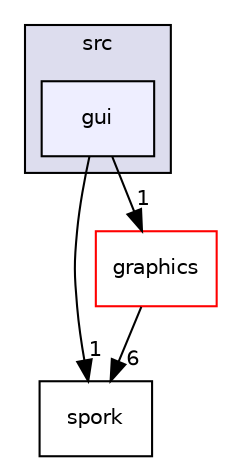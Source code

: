 digraph "W:/Uni/SPORK/WORKING SPORK/Assignment/Spork Engine Submission/SporkEngine/SporkCore/src/gui" {
  compound=true
  node [ fontsize="10", fontname="Helvetica"];
  edge [ labelfontsize="10", labelfontname="Helvetica"];
  subgraph clusterdir_f24a18f2d481361064cf425afe0b6224 {
    graph [ bgcolor="#ddddee", pencolor="black", label="src" fontname="Helvetica", fontsize="10", URL="dir_f24a18f2d481361064cf425afe0b6224.html"]
  dir_2881e6a9d64421c888fb8b900ca4fbc2 [shape=box, label="gui", style="filled", fillcolor="#eeeeff", pencolor="black", URL="dir_2881e6a9d64421c888fb8b900ca4fbc2.html"];
  }
  dir_e27a936568ff70964ab342b03051fecf [shape=box label="spork" URL="dir_e27a936568ff70964ab342b03051fecf.html"];
  dir_970aca47ba06d285cc7c331eb503c699 [shape=box label="graphics" fillcolor="white" style="filled" color="red" URL="dir_970aca47ba06d285cc7c331eb503c699.html"];
  dir_2881e6a9d64421c888fb8b900ca4fbc2->dir_e27a936568ff70964ab342b03051fecf [headlabel="1", labeldistance=1.5 headhref="dir_000009_000012.html"];
  dir_2881e6a9d64421c888fb8b900ca4fbc2->dir_970aca47ba06d285cc7c331eb503c699 [headlabel="1", labeldistance=1.5 headhref="dir_000009_000005.html"];
  dir_970aca47ba06d285cc7c331eb503c699->dir_e27a936568ff70964ab342b03051fecf [headlabel="6", labeldistance=1.5 headhref="dir_000005_000012.html"];
}
